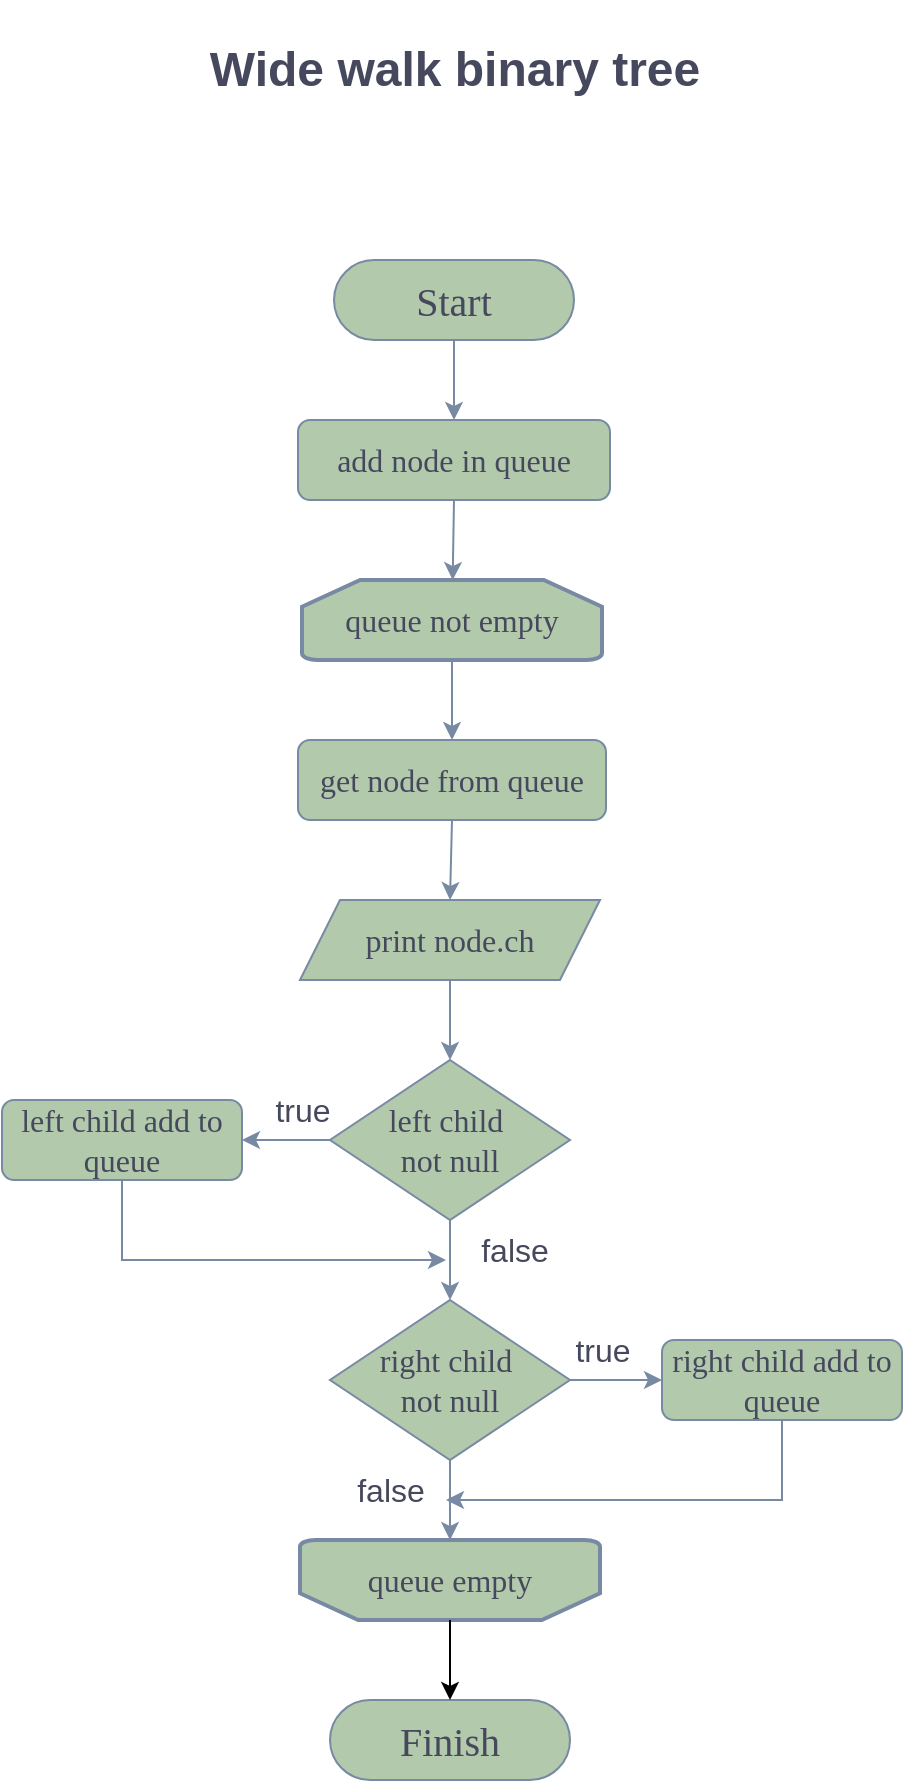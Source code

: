<mxfile version="24.0.4" type="device">
  <diagram id="23iRSUPoRavnBvh4doch" name="Page-1">
    <mxGraphModel dx="1434" dy="836" grid="1" gridSize="10" guides="1" tooltips="1" connect="1" arrows="1" fold="1" page="1" pageScale="1" pageWidth="827" pageHeight="1169" math="0" shadow="0">
      <root>
        <mxCell id="0" />
        <mxCell id="1" parent="0" />
        <mxCell id="SKF5G5WxIKWwgrvv22xS-1" value="Start" style="rounded=1;whiteSpace=wrap;html=1;strokeColor=#788AA3;fontColor=#46495D;fillColor=#B2C9AB;fontSize=20;arcSize=50;fontFamily=Comic Sans MS;" parent="1" vertex="1">
          <mxGeometry x="354" y="160" width="120" height="40" as="geometry" />
        </mxCell>
        <mxCell id="SKF5G5WxIKWwgrvv22xS-5" value="add node in queue" style="rounded=1;whiteSpace=wrap;html=1;strokeColor=#788AA3;fontColor=#46495D;fillColor=#B2C9AB;fontSize=16;fontFamily=Comic Sans MS;" parent="1" vertex="1">
          <mxGeometry x="336" y="240" width="156" height="40" as="geometry" />
        </mxCell>
        <mxCell id="SKF5G5WxIKWwgrvv22xS-12" value="" style="endArrow=classic;html=1;rounded=0;strokeColor=#788AA3;fontColor=#46495D;fillColor=#B2C9AB;exitX=0.5;exitY=1;exitDx=0;exitDy=0;entryX=0.5;entryY=0;entryDx=0;entryDy=0;" parent="1" source="SKF5G5WxIKWwgrvv22xS-1" target="SKF5G5WxIKWwgrvv22xS-5" edge="1">
          <mxGeometry width="50" height="50" relative="1" as="geometry">
            <mxPoint x="360" y="280" as="sourcePoint" />
            <mxPoint x="410" y="230" as="targetPoint" />
          </mxGeometry>
        </mxCell>
        <mxCell id="SKF5G5WxIKWwgrvv22xS-13" value="queue not empty" style="strokeWidth=2;html=1;shape=mxgraph.flowchart.loop_limit;whiteSpace=wrap;strokeColor=#788AA3;fontColor=#46495D;fillColor=#B2C9AB;fontSize=16;fontFamily=Comic Sans MS;" parent="1" vertex="1">
          <mxGeometry x="338" y="320" width="150" height="40" as="geometry" />
        </mxCell>
        <mxCell id="SKF5G5WxIKWwgrvv22xS-15" value="&lt;h1&gt;Wide walk binary tree&lt;/h1&gt;" style="text;html=1;align=center;verticalAlign=middle;resizable=0;points=[];autosize=1;strokeColor=none;fillColor=none;fontColor=#46495D;" parent="1" vertex="1">
          <mxGeometry x="279" y="30" width="270" height="70" as="geometry" />
        </mxCell>
        <mxCell id="SKF5G5WxIKWwgrvv22xS-16" value="queue empty" style="strokeWidth=2;html=1;shape=mxgraph.flowchart.loop_limit;whiteSpace=wrap;strokeColor=#788AA3;fontColor=#46495D;fillColor=#B2C9AB;fontSize=16;fontFamily=Comic Sans MS;flipV=1;" parent="1" vertex="1">
          <mxGeometry x="337" y="800" width="150" height="40" as="geometry" />
        </mxCell>
        <mxCell id="SKF5G5WxIKWwgrvv22xS-17" value="" style="endArrow=classic;html=1;rounded=0;strokeColor=#788AA3;fontColor=#46495D;fillColor=#B2C9AB;exitX=0.5;exitY=1;exitDx=0;exitDy=0;" parent="1" source="SKF5G5WxIKWwgrvv22xS-5" target="SKF5G5WxIKWwgrvv22xS-13" edge="1">
          <mxGeometry width="50" height="50" relative="1" as="geometry">
            <mxPoint x="414" y="360" as="sourcePoint" />
            <mxPoint x="390" y="370" as="targetPoint" />
          </mxGeometry>
        </mxCell>
        <mxCell id="SKF5G5WxIKWwgrvv22xS-19" value="print node.ch" style="shape=parallelogram;perimeter=parallelogramPerimeter;whiteSpace=wrap;html=1;fixedSize=1;strokeColor=#788AA3;fontColor=#46495D;fillColor=#B2C9AB;fontSize=16;fontFamily=Comic Sans MS;" parent="1" vertex="1">
          <mxGeometry x="337" y="480" width="150" height="40" as="geometry" />
        </mxCell>
        <mxCell id="SKF5G5WxIKWwgrvv22xS-20" value="left child&amp;nbsp;&lt;div&gt;not null&lt;/div&gt;" style="rhombus;whiteSpace=wrap;html=1;strokeColor=#788AA3;fontColor=#46495D;fillColor=#B2C9AB;fontSize=16;fontFamily=Comic Sans MS;" parent="1" vertex="1">
          <mxGeometry x="352" y="560" width="120" height="80" as="geometry" />
        </mxCell>
        <mxCell id="SKF5G5WxIKWwgrvv22xS-22" value="left child add to queue" style="rounded=1;whiteSpace=wrap;html=1;strokeColor=#788AA3;fontColor=#46495D;fillColor=#B2C9AB;fontSize=16;fontFamily=Comic Sans MS;" parent="1" vertex="1">
          <mxGeometry x="188" y="580" width="120" height="40" as="geometry" />
        </mxCell>
        <mxCell id="SKF5G5WxIKWwgrvv22xS-23" value="right child&amp;nbsp;&lt;div&gt;not null&lt;/div&gt;" style="rhombus;whiteSpace=wrap;html=1;strokeColor=#788AA3;fontColor=#46495D;fillColor=#B2C9AB;fontSize=16;fontFamily=Comic Sans MS;" parent="1" vertex="1">
          <mxGeometry x="352" y="680" width="120" height="80" as="geometry" />
        </mxCell>
        <mxCell id="SKF5G5WxIKWwgrvv22xS-24" value="right child add to queue" style="rounded=1;whiteSpace=wrap;html=1;strokeColor=#788AA3;fontColor=#46495D;fillColor=#B2C9AB;fontSize=16;fontFamily=Comic Sans MS;" parent="1" vertex="1">
          <mxGeometry x="518" y="700" width="120" height="40" as="geometry" />
        </mxCell>
        <mxCell id="SKF5G5WxIKWwgrvv22xS-25" value="" style="endArrow=classic;html=1;rounded=0;strokeColor=#788AA3;fontColor=#46495D;fillColor=#B2C9AB;exitX=0.5;exitY=1;exitDx=0;exitDy=0;entryX=0.5;entryY=0;entryDx=0;entryDy=0;" parent="1" source="SKF5G5WxIKWwgrvv22xS-20" target="SKF5G5WxIKWwgrvv22xS-23" edge="1">
          <mxGeometry width="50" height="50" relative="1" as="geometry">
            <mxPoint x="328" y="680" as="sourcePoint" />
            <mxPoint x="378" y="630" as="targetPoint" />
          </mxGeometry>
        </mxCell>
        <mxCell id="SKF5G5WxIKWwgrvv22xS-27" value="" style="endArrow=classic;html=1;rounded=0;strokeColor=#788AA3;fontColor=#46495D;fillColor=#B2C9AB;exitX=0.5;exitY=1;exitDx=0;exitDy=0;entryX=0.5;entryY=0;entryDx=0;entryDy=0;" parent="1" source="SKF5G5WxIKWwgrvv22xS-19" target="SKF5G5WxIKWwgrvv22xS-20" edge="1">
          <mxGeometry width="50" height="50" relative="1" as="geometry">
            <mxPoint x="328" y="680" as="sourcePoint" />
            <mxPoint x="378" y="630" as="targetPoint" />
          </mxGeometry>
        </mxCell>
        <mxCell id="SKF5G5WxIKWwgrvv22xS-28" value="" style="endArrow=classic;html=1;rounded=0;strokeColor=#788AA3;fontColor=#46495D;fillColor=#B2C9AB;exitX=1;exitY=0.5;exitDx=0;exitDy=0;entryX=0;entryY=0.5;entryDx=0;entryDy=0;" parent="1" source="SKF5G5WxIKWwgrvv22xS-23" target="SKF5G5WxIKWwgrvv22xS-24" edge="1">
          <mxGeometry width="50" height="50" relative="1" as="geometry">
            <mxPoint x="368" y="670" as="sourcePoint" />
            <mxPoint x="418" y="620" as="targetPoint" />
          </mxGeometry>
        </mxCell>
        <mxCell id="SKF5G5WxIKWwgrvv22xS-29" value="" style="endArrow=classic;html=1;rounded=0;strokeColor=#788AA3;fontColor=#46495D;fillColor=#B2C9AB;exitX=0;exitY=0.5;exitDx=0;exitDy=0;entryX=1;entryY=0.5;entryDx=0;entryDy=0;" parent="1" source="SKF5G5WxIKWwgrvv22xS-20" target="SKF5G5WxIKWwgrvv22xS-22" edge="1">
          <mxGeometry width="50" height="50" relative="1" as="geometry">
            <mxPoint x="368" y="670" as="sourcePoint" />
            <mxPoint x="418" y="620" as="targetPoint" />
          </mxGeometry>
        </mxCell>
        <mxCell id="SKF5G5WxIKWwgrvv22xS-30" value="&lt;font style=&quot;font-size: 16px;&quot;&gt;true&lt;/font&gt;" style="text;html=1;align=center;verticalAlign=middle;resizable=0;points=[];autosize=1;strokeColor=none;fillColor=none;fontColor=#46495D;" parent="1" vertex="1">
          <mxGeometry x="313" y="570" width="50" height="30" as="geometry" />
        </mxCell>
        <mxCell id="SKF5G5WxIKWwgrvv22xS-31" value="&lt;font style=&quot;font-size: 16px;&quot;&gt;true&lt;/font&gt;" style="text;html=1;align=center;verticalAlign=middle;resizable=0;points=[];autosize=1;strokeColor=none;fillColor=none;fontColor=#46495D;" parent="1" vertex="1">
          <mxGeometry x="463" y="690" width="50" height="30" as="geometry" />
        </mxCell>
        <mxCell id="SKF5G5WxIKWwgrvv22xS-32" value="" style="endArrow=classic;html=1;rounded=0;strokeColor=#788AA3;fontColor=#46495D;fillColor=#B2C9AB;exitX=0.5;exitY=1;exitDx=0;exitDy=0;" parent="1" source="SKF5G5WxIKWwgrvv22xS-23" target="SKF5G5WxIKWwgrvv22xS-16" edge="1">
          <mxGeometry width="50" height="50" relative="1" as="geometry">
            <mxPoint x="278" y="670" as="sourcePoint" />
            <mxPoint x="328" y="620" as="targetPoint" />
          </mxGeometry>
        </mxCell>
        <mxCell id="SKF5G5WxIKWwgrvv22xS-37" value="get node from queue" style="rounded=1;whiteSpace=wrap;html=1;strokeColor=#788AA3;fontColor=#46495D;fillColor=#B2C9AB;fontSize=16;fontFamily=Comic Sans MS;" parent="1" vertex="1">
          <mxGeometry x="336" y="400" width="154" height="40" as="geometry" />
        </mxCell>
        <mxCell id="SKF5G5WxIKWwgrvv22xS-39" value="" style="endArrow=classic;html=1;rounded=0;strokeColor=#788AA3;fontColor=#46495D;fillColor=#B2C9AB;exitX=0.5;exitY=1;exitDx=0;exitDy=0;exitPerimeter=0;entryX=0.5;entryY=0;entryDx=0;entryDy=0;" parent="1" source="SKF5G5WxIKWwgrvv22xS-13" target="SKF5G5WxIKWwgrvv22xS-37" edge="1">
          <mxGeometry width="50" height="50" relative="1" as="geometry">
            <mxPoint x="320" y="440" as="sourcePoint" />
            <mxPoint x="370" y="390" as="targetPoint" />
          </mxGeometry>
        </mxCell>
        <mxCell id="SKF5G5WxIKWwgrvv22xS-40" value="" style="endArrow=classic;html=1;rounded=0;strokeColor=#788AA3;fontColor=#46495D;fillColor=#B2C9AB;exitX=0.5;exitY=1;exitDx=0;exitDy=0;entryX=0.5;entryY=0;entryDx=0;entryDy=0;" parent="1" source="SKF5G5WxIKWwgrvv22xS-37" target="SKF5G5WxIKWwgrvv22xS-19" edge="1">
          <mxGeometry width="50" height="50" relative="1" as="geometry">
            <mxPoint x="320" y="440" as="sourcePoint" />
            <mxPoint x="370" y="390" as="targetPoint" />
          </mxGeometry>
        </mxCell>
        <mxCell id="SKF5G5WxIKWwgrvv22xS-44" value="&lt;span style=&quot;font-size: 16px;&quot;&gt;f&lt;/span&gt;&lt;span style=&quot;font-size: 16px; background-color: initial;&quot;&gt;alse&lt;/span&gt;" style="text;html=1;align=center;verticalAlign=middle;resizable=0;points=[];autosize=1;strokeColor=none;fillColor=none;fontColor=#46495D;" parent="1" vertex="1">
          <mxGeometry x="414" y="640" width="60" height="30" as="geometry" />
        </mxCell>
        <mxCell id="SKF5G5WxIKWwgrvv22xS-45" value="&lt;span style=&quot;font-size: 16px;&quot;&gt;f&lt;/span&gt;&lt;span style=&quot;font-size: 16px; background-color: initial;&quot;&gt;alse&lt;/span&gt;" style="text;html=1;align=center;verticalAlign=middle;resizable=0;points=[];autosize=1;strokeColor=none;fillColor=none;fontColor=#46495D;" parent="1" vertex="1">
          <mxGeometry x="352" y="760" width="60" height="30" as="geometry" />
        </mxCell>
        <mxCell id="gU66pd_ib3xrn5Jix-wY-2" value="" style="endArrow=classic;html=1;rounded=0;strokeColor=#788AA3;fontColor=#46495D;fillColor=#B2C9AB;exitX=0.5;exitY=1;exitDx=0;exitDy=0;" parent="1" source="SKF5G5WxIKWwgrvv22xS-24" edge="1">
          <mxGeometry width="50" height="50" relative="1" as="geometry">
            <mxPoint x="552" y="760" as="sourcePoint" />
            <mxPoint x="410" y="780" as="targetPoint" />
            <Array as="points">
              <mxPoint x="578" y="780" />
            </Array>
          </mxGeometry>
        </mxCell>
        <mxCell id="gU66pd_ib3xrn5Jix-wY-3" value="" style="endArrow=classic;html=1;rounded=0;strokeColor=#788AA3;fontColor=#46495D;fillColor=#B2C9AB;exitX=0.5;exitY=1;exitDx=0;exitDy=0;" parent="1" source="SKF5G5WxIKWwgrvv22xS-22" edge="1">
          <mxGeometry width="50" height="50" relative="1" as="geometry">
            <mxPoint x="210" y="650" as="sourcePoint" />
            <mxPoint x="410" y="660" as="targetPoint" />
            <Array as="points">
              <mxPoint x="248" y="660" />
            </Array>
          </mxGeometry>
        </mxCell>
        <mxCell id="jninrrEiF2BdDRtLCcEL-1" value="Finish" style="rounded=1;whiteSpace=wrap;html=1;strokeColor=#788AA3;fontColor=#46495D;fillColor=#B2C9AB;fontSize=20;arcSize=50;fontFamily=Comic Sans MS;" vertex="1" parent="1">
          <mxGeometry x="352" y="880" width="120" height="40" as="geometry" />
        </mxCell>
        <mxCell id="jninrrEiF2BdDRtLCcEL-2" value="" style="endArrow=classic;html=1;rounded=0;exitX=0.5;exitY=0;exitDx=0;exitDy=0;exitPerimeter=0;" edge="1" parent="1" source="SKF5G5WxIKWwgrvv22xS-16" target="jninrrEiF2BdDRtLCcEL-1">
          <mxGeometry width="50" height="50" relative="1" as="geometry">
            <mxPoint x="410" y="850" as="sourcePoint" />
            <mxPoint x="440" y="500" as="targetPoint" />
          </mxGeometry>
        </mxCell>
      </root>
    </mxGraphModel>
  </diagram>
</mxfile>
